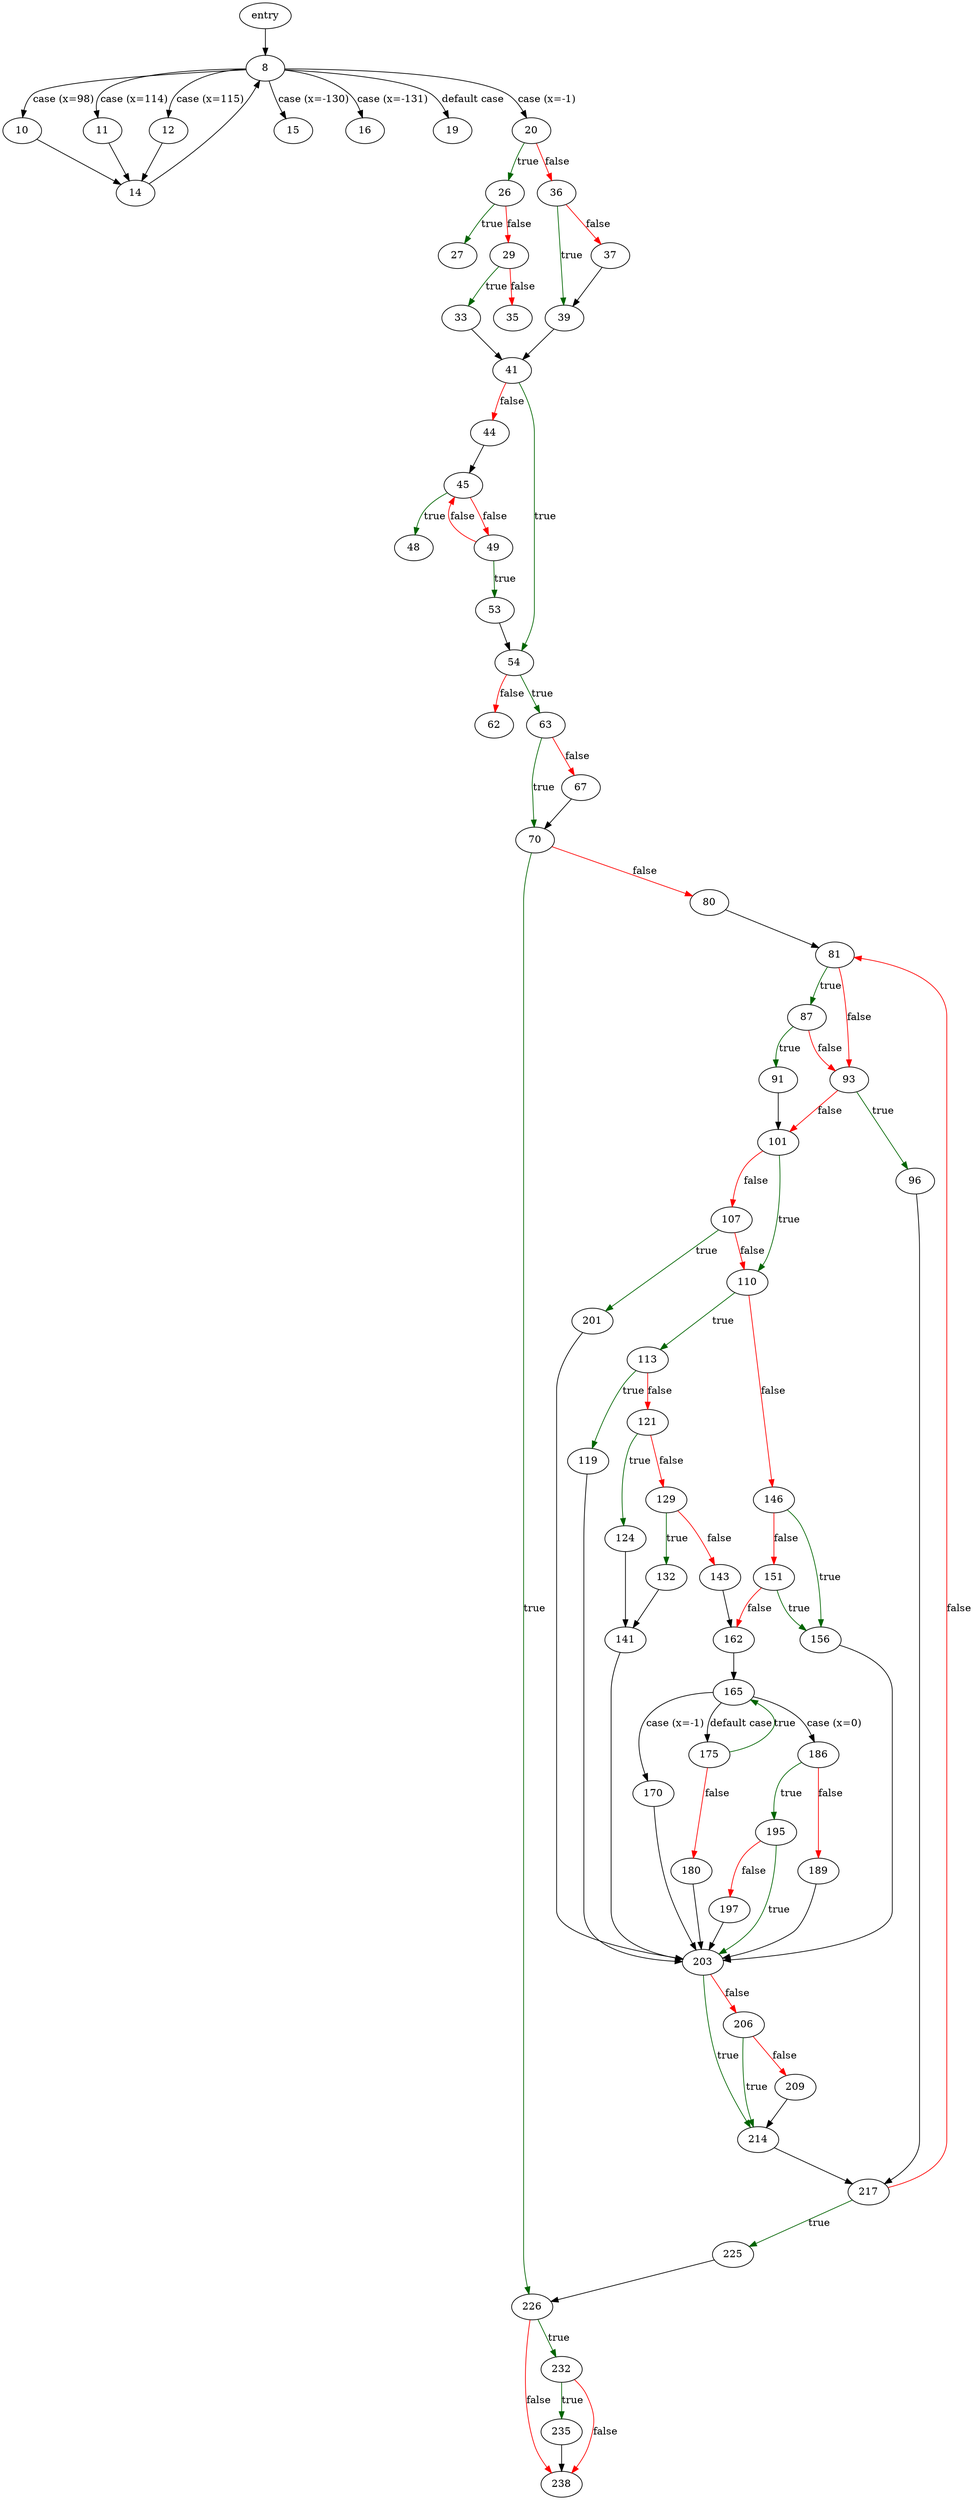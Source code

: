 digraph "main" {
	// Node definitions.
	2 [label=entry];
	8;
	10;
	11;
	12;
	14;
	15;
	16;
	19;
	20;
	26;
	27;
	29;
	33;
	35;
	36;
	37;
	39;
	41;
	44;
	45;
	48;
	49;
	53;
	54;
	62;
	63;
	67;
	70;
	80;
	81;
	87;
	91;
	93;
	96;
	101;
	107;
	110;
	113;
	119;
	121;
	124;
	129;
	132;
	141;
	143;
	146;
	151;
	156;
	162;
	165;
	170;
	175;
	180;
	186;
	189;
	195;
	197;
	201;
	203;
	206;
	209;
	214;
	217;
	225;
	226;
	232;
	235;
	238;

	// Edge definitions.
	2 -> 8;
	8 -> 10 [label="case (x=98)"];
	8 -> 11 [label="case (x=114)"];
	8 -> 12 [label="case (x=115)"];
	8 -> 15 [label="case (x=-130)"];
	8 -> 16 [label="case (x=-131)"];
	8 -> 19 [label="default case"];
	8 -> 20 [label="case (x=-1)"];
	10 -> 14;
	11 -> 14;
	12 -> 14;
	14 -> 8;
	20 -> 26 [
		color=darkgreen
		label=true
	];
	20 -> 36 [
		color=red
		label=false
	];
	26 -> 27 [
		color=darkgreen
		label=true
	];
	26 -> 29 [
		color=red
		label=false
	];
	29 -> 33 [
		color=darkgreen
		label=true
	];
	29 -> 35 [
		color=red
		label=false
	];
	33 -> 41;
	36 -> 37 [
		color=red
		label=false
	];
	36 -> 39 [
		color=darkgreen
		label=true
	];
	37 -> 39;
	39 -> 41;
	41 -> 44 [
		color=red
		label=false
	];
	41 -> 54 [
		color=darkgreen
		label=true
	];
	44 -> 45;
	45 -> 48 [
		color=darkgreen
		label=true
	];
	45 -> 49 [
		color=red
		label=false
	];
	49 -> 45 [
		color=red
		label=false
	];
	49 -> 53 [
		color=darkgreen
		label=true
	];
	53 -> 54;
	54 -> 62 [
		color=red
		label=false
	];
	54 -> 63 [
		color=darkgreen
		label=true
	];
	63 -> 67 [
		color=red
		label=false
	];
	63 -> 70 [
		color=darkgreen
		label=true
	];
	67 -> 70;
	70 -> 80 [
		color=red
		label=false
	];
	70 -> 226 [
		color=darkgreen
		label=true
	];
	80 -> 81;
	81 -> 87 [
		color=darkgreen
		label=true
	];
	81 -> 93 [
		color=red
		label=false
	];
	87 -> 91 [
		color=darkgreen
		label=true
	];
	87 -> 93 [
		color=red
		label=false
	];
	91 -> 101;
	93 -> 96 [
		color=darkgreen
		label=true
	];
	93 -> 101 [
		color=red
		label=false
	];
	96 -> 217;
	101 -> 107 [
		color=red
		label=false
	];
	101 -> 110 [
		color=darkgreen
		label=true
	];
	107 -> 110 [
		color=red
		label=false
	];
	107 -> 201 [
		color=darkgreen
		label=true
	];
	110 -> 113 [
		color=darkgreen
		label=true
	];
	110 -> 146 [
		color=red
		label=false
	];
	113 -> 119 [
		color=darkgreen
		label=true
	];
	113 -> 121 [
		color=red
		label=false
	];
	119 -> 203;
	121 -> 124 [
		color=darkgreen
		label=true
	];
	121 -> 129 [
		color=red
		label=false
	];
	124 -> 141;
	129 -> 132 [
		color=darkgreen
		label=true
	];
	129 -> 143 [
		color=red
		label=false
	];
	132 -> 141;
	141 -> 203;
	143 -> 162;
	146 -> 151 [
		color=red
		label=false
	];
	146 -> 156 [
		color=darkgreen
		label=true
	];
	151 -> 156 [
		color=darkgreen
		label=true
	];
	151 -> 162 [
		color=red
		label=false
	];
	156 -> 203;
	162 -> 165;
	165 -> 170 [label="case (x=-1)"];
	165 -> 175 [label="default case"];
	165 -> 186 [label="case (x=0)"];
	170 -> 203;
	175 -> 165 [
		color=darkgreen
		label=true
	];
	175 -> 180 [
		color=red
		label=false
	];
	180 -> 203;
	186 -> 189 [
		color=red
		label=false
	];
	186 -> 195 [
		color=darkgreen
		label=true
	];
	189 -> 203;
	195 -> 197 [
		color=red
		label=false
	];
	195 -> 203 [
		color=darkgreen
		label=true
	];
	197 -> 203;
	201 -> 203;
	203 -> 206 [
		color=red
		label=false
	];
	203 -> 214 [
		color=darkgreen
		label=true
	];
	206 -> 209 [
		color=red
		label=false
	];
	206 -> 214 [
		color=darkgreen
		label=true
	];
	209 -> 214;
	214 -> 217;
	217 -> 81 [
		color=red
		label=false
	];
	217 -> 225 [
		color=darkgreen
		label=true
	];
	225 -> 226;
	226 -> 232 [
		color=darkgreen
		label=true
	];
	226 -> 238 [
		color=red
		label=false
	];
	232 -> 235 [
		color=darkgreen
		label=true
	];
	232 -> 238 [
		color=red
		label=false
	];
	235 -> 238;
}